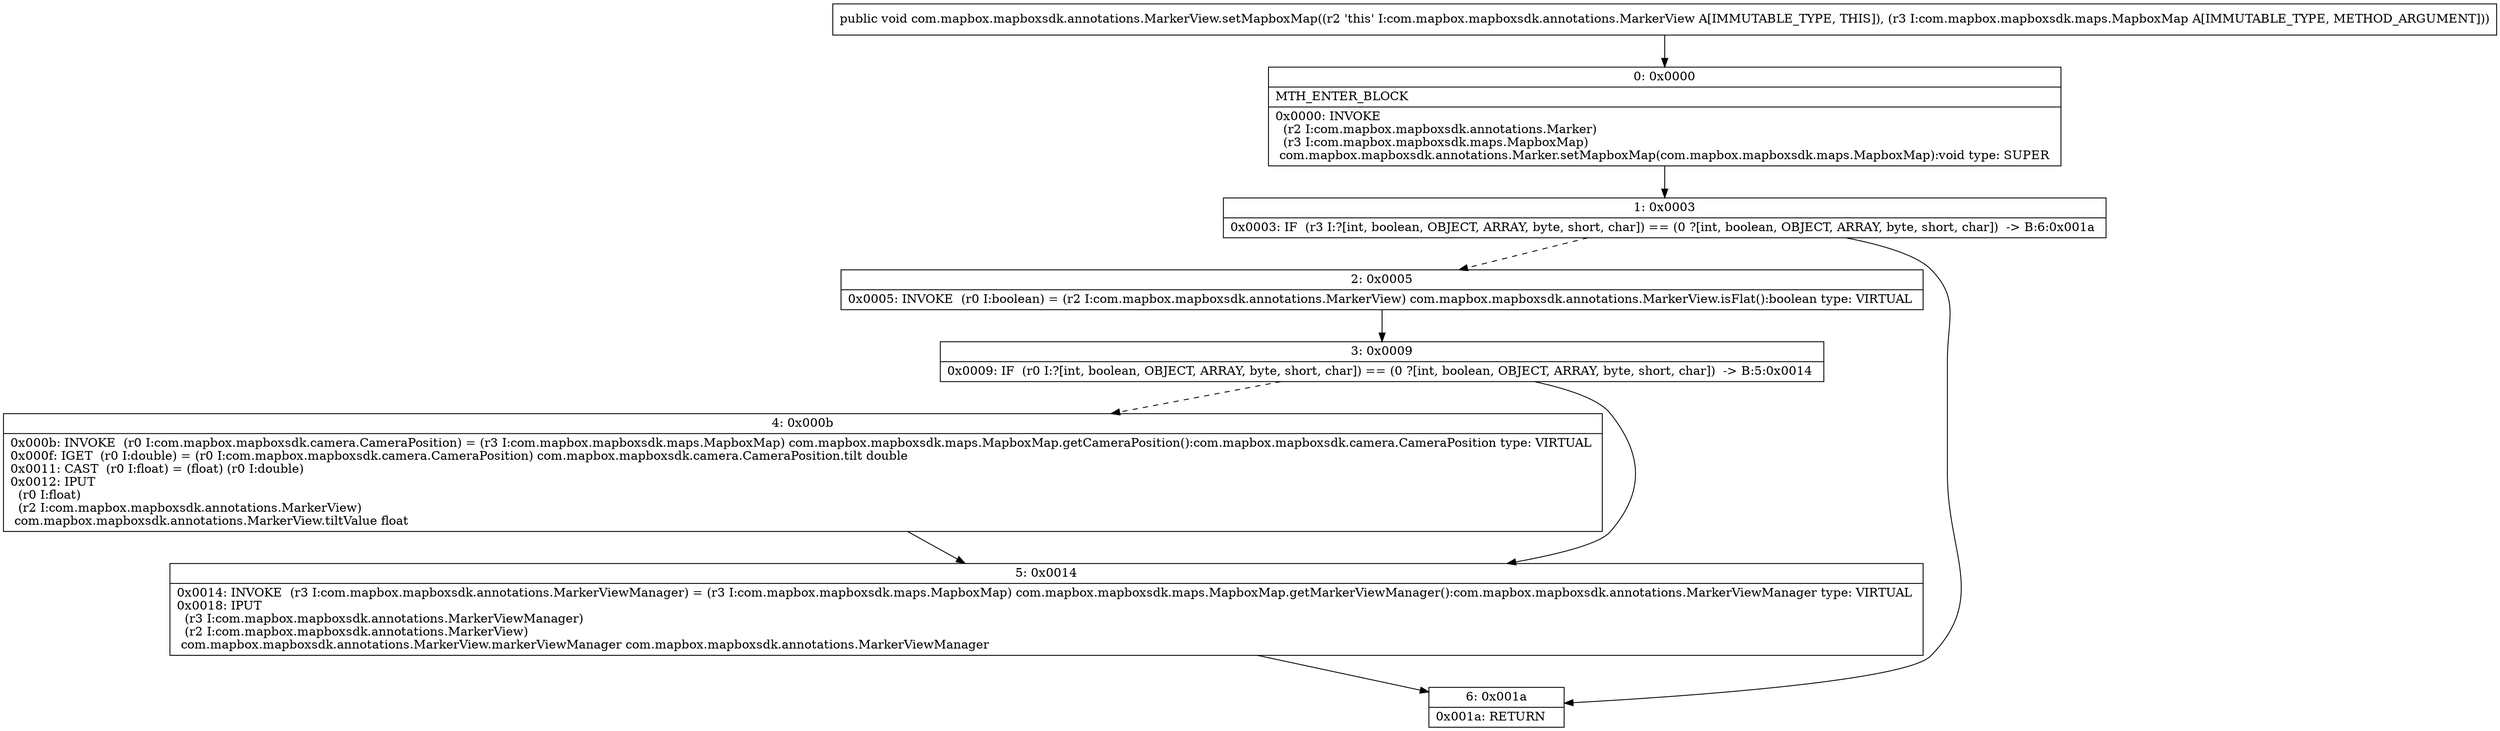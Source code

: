 digraph "CFG forcom.mapbox.mapboxsdk.annotations.MarkerView.setMapboxMap(Lcom\/mapbox\/mapboxsdk\/maps\/MapboxMap;)V" {
Node_0 [shape=record,label="{0\:\ 0x0000|MTH_ENTER_BLOCK\l|0x0000: INVOKE  \l  (r2 I:com.mapbox.mapboxsdk.annotations.Marker)\l  (r3 I:com.mapbox.mapboxsdk.maps.MapboxMap)\l com.mapbox.mapboxsdk.annotations.Marker.setMapboxMap(com.mapbox.mapboxsdk.maps.MapboxMap):void type: SUPER \l}"];
Node_1 [shape=record,label="{1\:\ 0x0003|0x0003: IF  (r3 I:?[int, boolean, OBJECT, ARRAY, byte, short, char]) == (0 ?[int, boolean, OBJECT, ARRAY, byte, short, char])  \-\> B:6:0x001a \l}"];
Node_2 [shape=record,label="{2\:\ 0x0005|0x0005: INVOKE  (r0 I:boolean) = (r2 I:com.mapbox.mapboxsdk.annotations.MarkerView) com.mapbox.mapboxsdk.annotations.MarkerView.isFlat():boolean type: VIRTUAL \l}"];
Node_3 [shape=record,label="{3\:\ 0x0009|0x0009: IF  (r0 I:?[int, boolean, OBJECT, ARRAY, byte, short, char]) == (0 ?[int, boolean, OBJECT, ARRAY, byte, short, char])  \-\> B:5:0x0014 \l}"];
Node_4 [shape=record,label="{4\:\ 0x000b|0x000b: INVOKE  (r0 I:com.mapbox.mapboxsdk.camera.CameraPosition) = (r3 I:com.mapbox.mapboxsdk.maps.MapboxMap) com.mapbox.mapboxsdk.maps.MapboxMap.getCameraPosition():com.mapbox.mapboxsdk.camera.CameraPosition type: VIRTUAL \l0x000f: IGET  (r0 I:double) = (r0 I:com.mapbox.mapboxsdk.camera.CameraPosition) com.mapbox.mapboxsdk.camera.CameraPosition.tilt double \l0x0011: CAST  (r0 I:float) = (float) (r0 I:double) \l0x0012: IPUT  \l  (r0 I:float)\l  (r2 I:com.mapbox.mapboxsdk.annotations.MarkerView)\l com.mapbox.mapboxsdk.annotations.MarkerView.tiltValue float \l}"];
Node_5 [shape=record,label="{5\:\ 0x0014|0x0014: INVOKE  (r3 I:com.mapbox.mapboxsdk.annotations.MarkerViewManager) = (r3 I:com.mapbox.mapboxsdk.maps.MapboxMap) com.mapbox.mapboxsdk.maps.MapboxMap.getMarkerViewManager():com.mapbox.mapboxsdk.annotations.MarkerViewManager type: VIRTUAL \l0x0018: IPUT  \l  (r3 I:com.mapbox.mapboxsdk.annotations.MarkerViewManager)\l  (r2 I:com.mapbox.mapboxsdk.annotations.MarkerView)\l com.mapbox.mapboxsdk.annotations.MarkerView.markerViewManager com.mapbox.mapboxsdk.annotations.MarkerViewManager \l}"];
Node_6 [shape=record,label="{6\:\ 0x001a|0x001a: RETURN   \l}"];
MethodNode[shape=record,label="{public void com.mapbox.mapboxsdk.annotations.MarkerView.setMapboxMap((r2 'this' I:com.mapbox.mapboxsdk.annotations.MarkerView A[IMMUTABLE_TYPE, THIS]), (r3 I:com.mapbox.mapboxsdk.maps.MapboxMap A[IMMUTABLE_TYPE, METHOD_ARGUMENT])) }"];
MethodNode -> Node_0;
Node_0 -> Node_1;
Node_1 -> Node_2[style=dashed];
Node_1 -> Node_6;
Node_2 -> Node_3;
Node_3 -> Node_4[style=dashed];
Node_3 -> Node_5;
Node_4 -> Node_5;
Node_5 -> Node_6;
}

